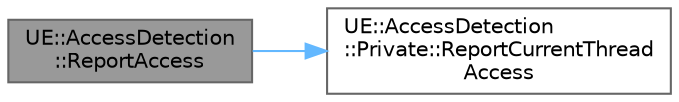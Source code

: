 digraph "UE::AccessDetection::ReportAccess"
{
 // INTERACTIVE_SVG=YES
 // LATEX_PDF_SIZE
  bgcolor="transparent";
  edge [fontname=Helvetica,fontsize=10,labelfontname=Helvetica,labelfontsize=10];
  node [fontname=Helvetica,fontsize=10,shape=box,height=0.2,width=0.4];
  rankdir="LR";
  Node1 [id="Node000001",label="UE::AccessDetection\l::ReportAccess",height=0.2,width=0.4,color="gray40", fillcolor="grey60", style="filled", fontcolor="black",tooltip=" "];
  Node1 -> Node2 [id="edge1_Node000001_Node000002",color="steelblue1",style="solid",tooltip=" "];
  Node2 [id="Node000002",label="UE::AccessDetection\l::Private::ReportCurrentThread\lAccess",height=0.2,width=0.4,color="grey40", fillcolor="white", style="filled",URL="$d6/d76/namespaceUE_1_1AccessDetection_1_1Private.html#a97d9b2edf64824c66dca875a9b464d77",tooltip=" "];
}
